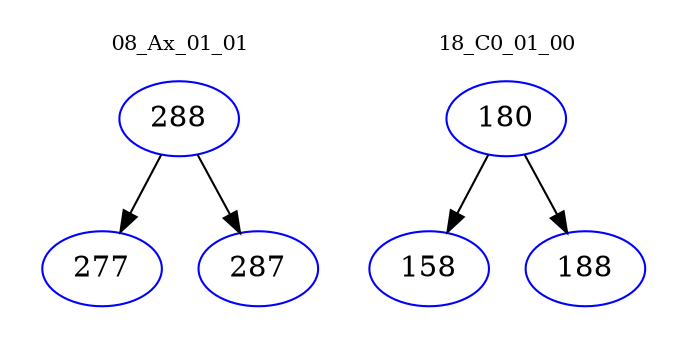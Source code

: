 digraph{
subgraph cluster_0 {
color = white
label = "08_Ax_01_01";
fontsize=10;
T0_288 [label="288", color="blue"]
T0_288 -> T0_277 [color="black"]
T0_277 [label="277", color="blue"]
T0_288 -> T0_287 [color="black"]
T0_287 [label="287", color="blue"]
}
subgraph cluster_1 {
color = white
label = "18_C0_01_00";
fontsize=10;
T1_180 [label="180", color="blue"]
T1_180 -> T1_158 [color="black"]
T1_158 [label="158", color="blue"]
T1_180 -> T1_188 [color="black"]
T1_188 [label="188", color="blue"]
}
}
